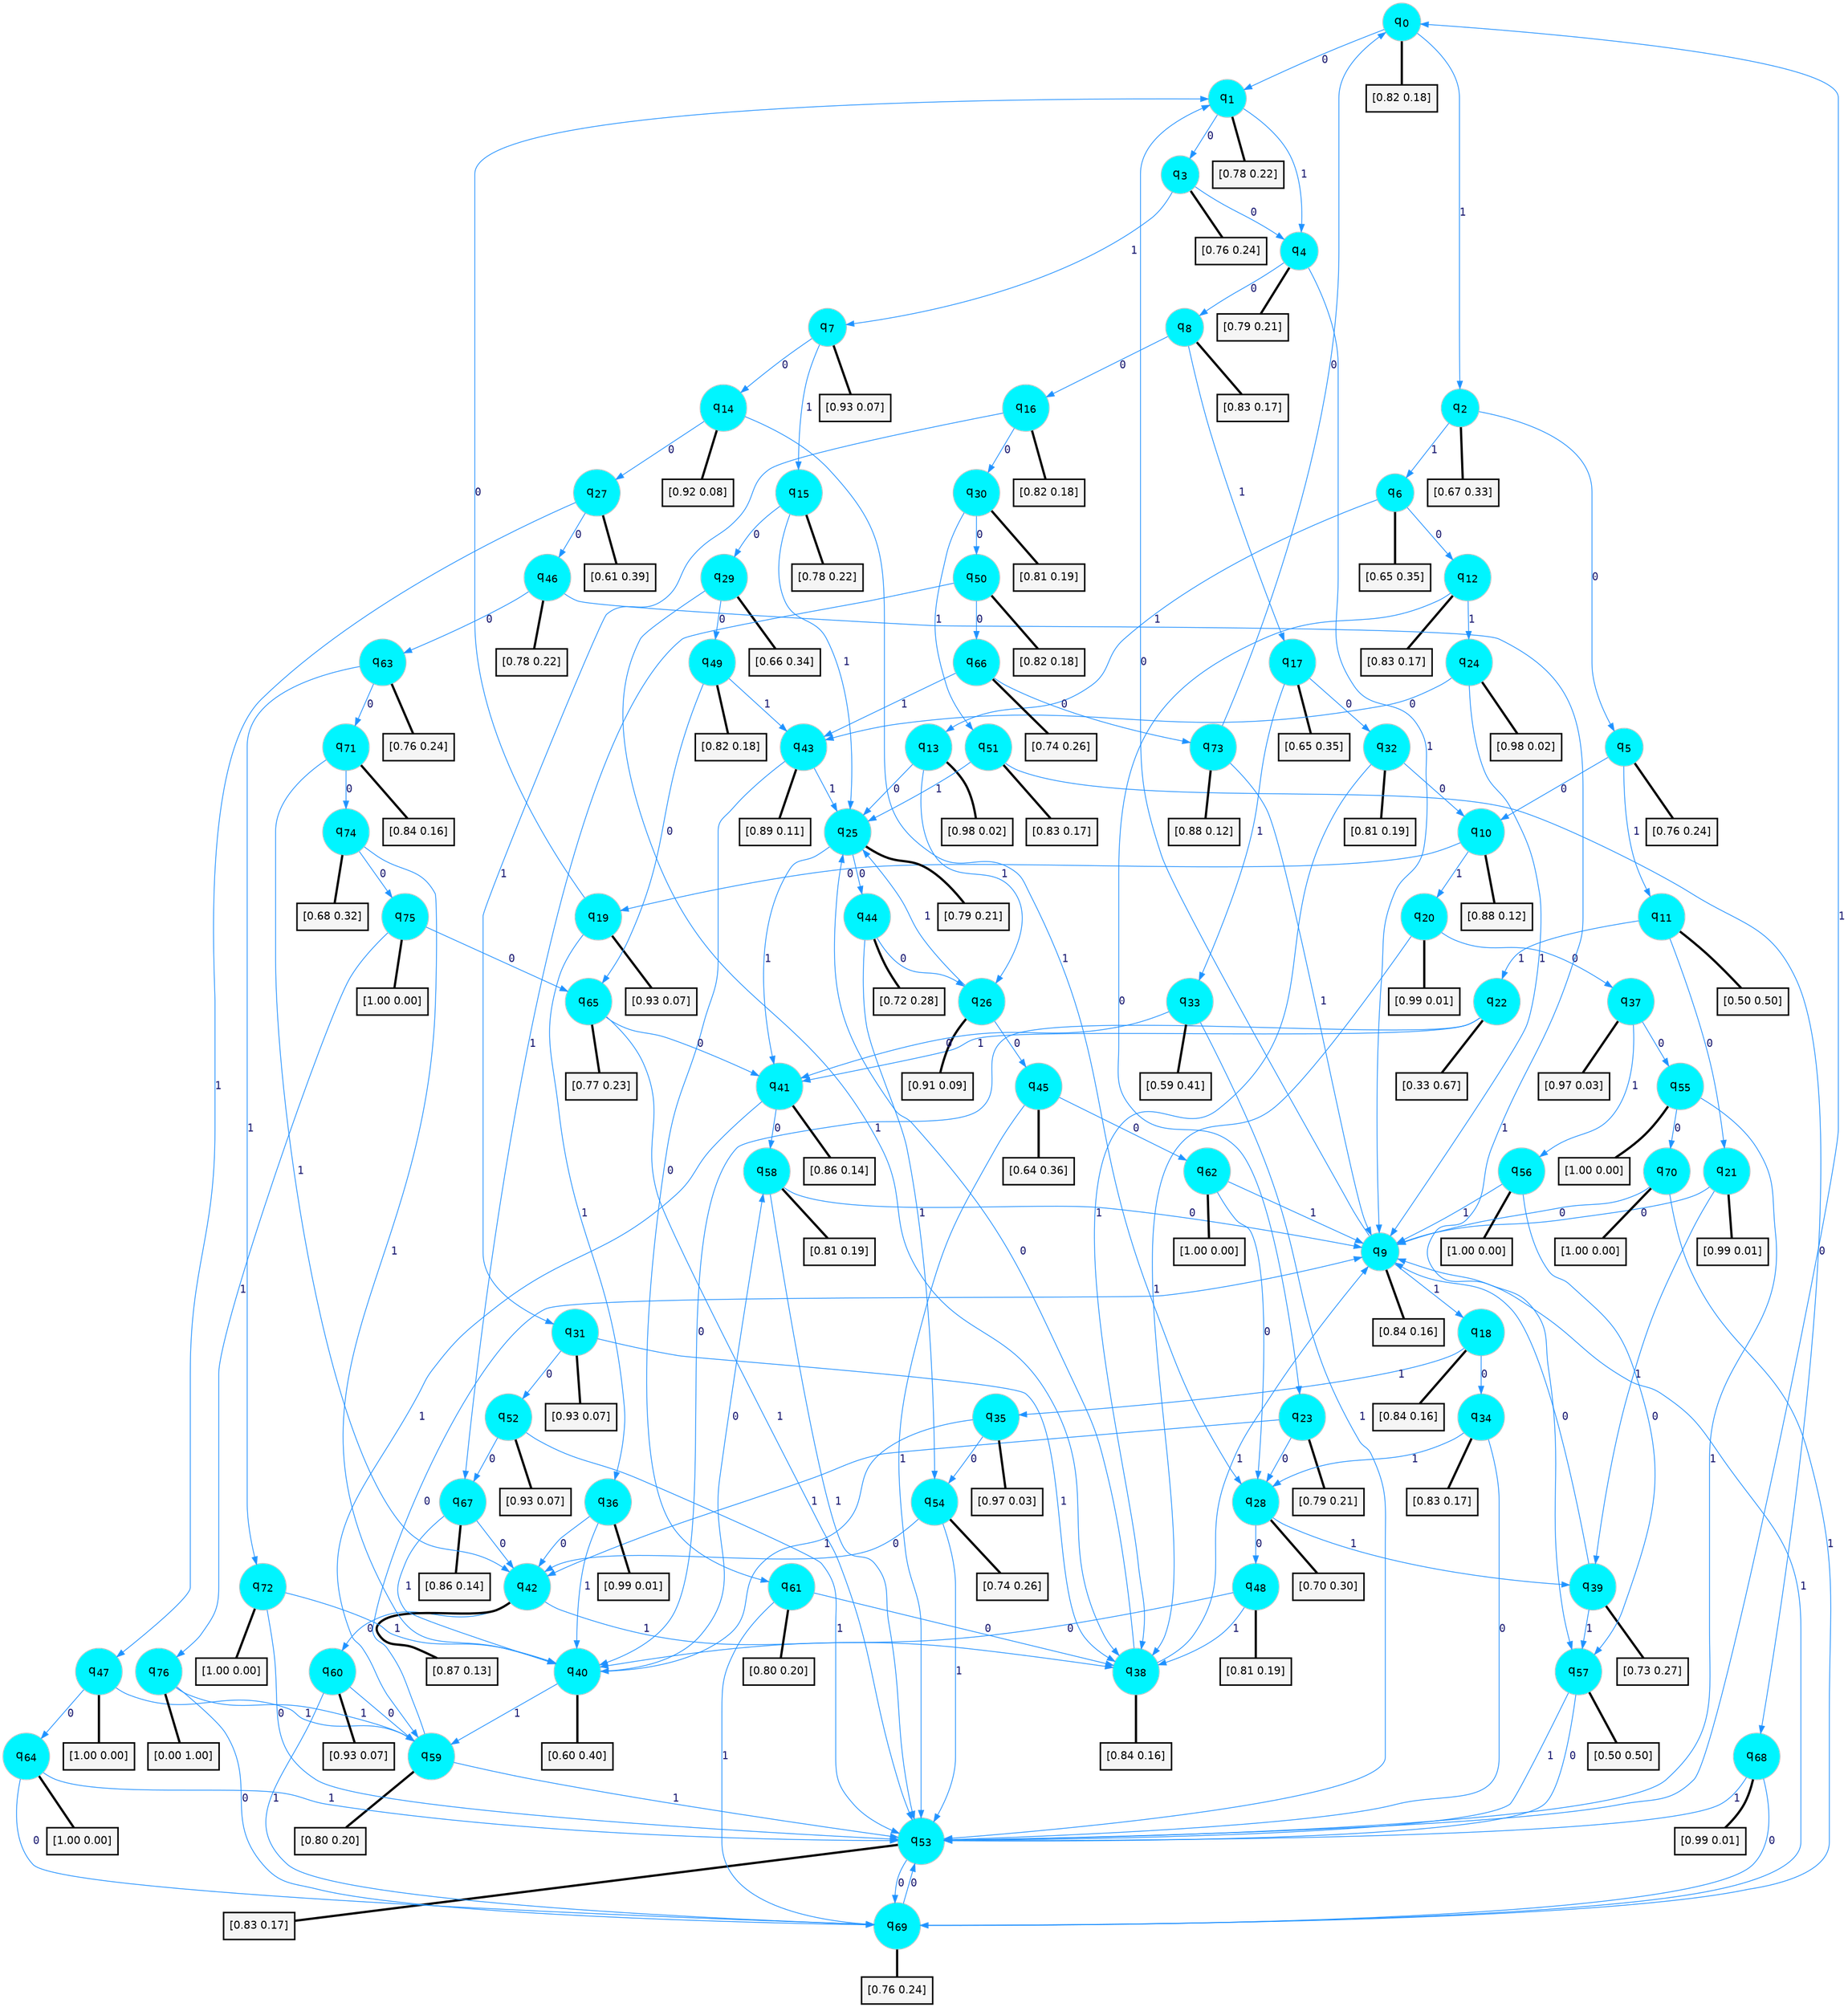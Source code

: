 digraph G {
graph [
bgcolor=transparent, dpi=300, rankdir=TD, size="40,25"];
node [
color=gray, fillcolor=turquoise1, fontcolor=black, fontname=Helvetica, fontsize=16, fontweight=bold, shape=circle, style=filled];
edge [
arrowsize=1, color=dodgerblue1, fontcolor=midnightblue, fontname=courier, fontweight=bold, penwidth=1, style=solid, weight=20];
0[label=<q<SUB>0</SUB>>];
1[label=<q<SUB>1</SUB>>];
2[label=<q<SUB>2</SUB>>];
3[label=<q<SUB>3</SUB>>];
4[label=<q<SUB>4</SUB>>];
5[label=<q<SUB>5</SUB>>];
6[label=<q<SUB>6</SUB>>];
7[label=<q<SUB>7</SUB>>];
8[label=<q<SUB>8</SUB>>];
9[label=<q<SUB>9</SUB>>];
10[label=<q<SUB>10</SUB>>];
11[label=<q<SUB>11</SUB>>];
12[label=<q<SUB>12</SUB>>];
13[label=<q<SUB>13</SUB>>];
14[label=<q<SUB>14</SUB>>];
15[label=<q<SUB>15</SUB>>];
16[label=<q<SUB>16</SUB>>];
17[label=<q<SUB>17</SUB>>];
18[label=<q<SUB>18</SUB>>];
19[label=<q<SUB>19</SUB>>];
20[label=<q<SUB>20</SUB>>];
21[label=<q<SUB>21</SUB>>];
22[label=<q<SUB>22</SUB>>];
23[label=<q<SUB>23</SUB>>];
24[label=<q<SUB>24</SUB>>];
25[label=<q<SUB>25</SUB>>];
26[label=<q<SUB>26</SUB>>];
27[label=<q<SUB>27</SUB>>];
28[label=<q<SUB>28</SUB>>];
29[label=<q<SUB>29</SUB>>];
30[label=<q<SUB>30</SUB>>];
31[label=<q<SUB>31</SUB>>];
32[label=<q<SUB>32</SUB>>];
33[label=<q<SUB>33</SUB>>];
34[label=<q<SUB>34</SUB>>];
35[label=<q<SUB>35</SUB>>];
36[label=<q<SUB>36</SUB>>];
37[label=<q<SUB>37</SUB>>];
38[label=<q<SUB>38</SUB>>];
39[label=<q<SUB>39</SUB>>];
40[label=<q<SUB>40</SUB>>];
41[label=<q<SUB>41</SUB>>];
42[label=<q<SUB>42</SUB>>];
43[label=<q<SUB>43</SUB>>];
44[label=<q<SUB>44</SUB>>];
45[label=<q<SUB>45</SUB>>];
46[label=<q<SUB>46</SUB>>];
47[label=<q<SUB>47</SUB>>];
48[label=<q<SUB>48</SUB>>];
49[label=<q<SUB>49</SUB>>];
50[label=<q<SUB>50</SUB>>];
51[label=<q<SUB>51</SUB>>];
52[label=<q<SUB>52</SUB>>];
53[label=<q<SUB>53</SUB>>];
54[label=<q<SUB>54</SUB>>];
55[label=<q<SUB>55</SUB>>];
56[label=<q<SUB>56</SUB>>];
57[label=<q<SUB>57</SUB>>];
58[label=<q<SUB>58</SUB>>];
59[label=<q<SUB>59</SUB>>];
60[label=<q<SUB>60</SUB>>];
61[label=<q<SUB>61</SUB>>];
62[label=<q<SUB>62</SUB>>];
63[label=<q<SUB>63</SUB>>];
64[label=<q<SUB>64</SUB>>];
65[label=<q<SUB>65</SUB>>];
66[label=<q<SUB>66</SUB>>];
67[label=<q<SUB>67</SUB>>];
68[label=<q<SUB>68</SUB>>];
69[label=<q<SUB>69</SUB>>];
70[label=<q<SUB>70</SUB>>];
71[label=<q<SUB>71</SUB>>];
72[label=<q<SUB>72</SUB>>];
73[label=<q<SUB>73</SUB>>];
74[label=<q<SUB>74</SUB>>];
75[label=<q<SUB>75</SUB>>];
76[label=<q<SUB>76</SUB>>];
77[label="[0.82 0.18]", shape=box,fontcolor=black, fontname=Helvetica, fontsize=14, penwidth=2, fillcolor=whitesmoke,color=black];
78[label="[0.78 0.22]", shape=box,fontcolor=black, fontname=Helvetica, fontsize=14, penwidth=2, fillcolor=whitesmoke,color=black];
79[label="[0.67 0.33]", shape=box,fontcolor=black, fontname=Helvetica, fontsize=14, penwidth=2, fillcolor=whitesmoke,color=black];
80[label="[0.76 0.24]", shape=box,fontcolor=black, fontname=Helvetica, fontsize=14, penwidth=2, fillcolor=whitesmoke,color=black];
81[label="[0.79 0.21]", shape=box,fontcolor=black, fontname=Helvetica, fontsize=14, penwidth=2, fillcolor=whitesmoke,color=black];
82[label="[0.76 0.24]", shape=box,fontcolor=black, fontname=Helvetica, fontsize=14, penwidth=2, fillcolor=whitesmoke,color=black];
83[label="[0.65 0.35]", shape=box,fontcolor=black, fontname=Helvetica, fontsize=14, penwidth=2, fillcolor=whitesmoke,color=black];
84[label="[0.93 0.07]", shape=box,fontcolor=black, fontname=Helvetica, fontsize=14, penwidth=2, fillcolor=whitesmoke,color=black];
85[label="[0.83 0.17]", shape=box,fontcolor=black, fontname=Helvetica, fontsize=14, penwidth=2, fillcolor=whitesmoke,color=black];
86[label="[0.84 0.16]", shape=box,fontcolor=black, fontname=Helvetica, fontsize=14, penwidth=2, fillcolor=whitesmoke,color=black];
87[label="[0.88 0.12]", shape=box,fontcolor=black, fontname=Helvetica, fontsize=14, penwidth=2, fillcolor=whitesmoke,color=black];
88[label="[0.50 0.50]", shape=box,fontcolor=black, fontname=Helvetica, fontsize=14, penwidth=2, fillcolor=whitesmoke,color=black];
89[label="[0.83 0.17]", shape=box,fontcolor=black, fontname=Helvetica, fontsize=14, penwidth=2, fillcolor=whitesmoke,color=black];
90[label="[0.98 0.02]", shape=box,fontcolor=black, fontname=Helvetica, fontsize=14, penwidth=2, fillcolor=whitesmoke,color=black];
91[label="[0.92 0.08]", shape=box,fontcolor=black, fontname=Helvetica, fontsize=14, penwidth=2, fillcolor=whitesmoke,color=black];
92[label="[0.78 0.22]", shape=box,fontcolor=black, fontname=Helvetica, fontsize=14, penwidth=2, fillcolor=whitesmoke,color=black];
93[label="[0.82 0.18]", shape=box,fontcolor=black, fontname=Helvetica, fontsize=14, penwidth=2, fillcolor=whitesmoke,color=black];
94[label="[0.65 0.35]", shape=box,fontcolor=black, fontname=Helvetica, fontsize=14, penwidth=2, fillcolor=whitesmoke,color=black];
95[label="[0.84 0.16]", shape=box,fontcolor=black, fontname=Helvetica, fontsize=14, penwidth=2, fillcolor=whitesmoke,color=black];
96[label="[0.93 0.07]", shape=box,fontcolor=black, fontname=Helvetica, fontsize=14, penwidth=2, fillcolor=whitesmoke,color=black];
97[label="[0.99 0.01]", shape=box,fontcolor=black, fontname=Helvetica, fontsize=14, penwidth=2, fillcolor=whitesmoke,color=black];
98[label="[0.99 0.01]", shape=box,fontcolor=black, fontname=Helvetica, fontsize=14, penwidth=2, fillcolor=whitesmoke,color=black];
99[label="[0.33 0.67]", shape=box,fontcolor=black, fontname=Helvetica, fontsize=14, penwidth=2, fillcolor=whitesmoke,color=black];
100[label="[0.79 0.21]", shape=box,fontcolor=black, fontname=Helvetica, fontsize=14, penwidth=2, fillcolor=whitesmoke,color=black];
101[label="[0.98 0.02]", shape=box,fontcolor=black, fontname=Helvetica, fontsize=14, penwidth=2, fillcolor=whitesmoke,color=black];
102[label="[0.79 0.21]", shape=box,fontcolor=black, fontname=Helvetica, fontsize=14, penwidth=2, fillcolor=whitesmoke,color=black];
103[label="[0.91 0.09]", shape=box,fontcolor=black, fontname=Helvetica, fontsize=14, penwidth=2, fillcolor=whitesmoke,color=black];
104[label="[0.61 0.39]", shape=box,fontcolor=black, fontname=Helvetica, fontsize=14, penwidth=2, fillcolor=whitesmoke,color=black];
105[label="[0.70 0.30]", shape=box,fontcolor=black, fontname=Helvetica, fontsize=14, penwidth=2, fillcolor=whitesmoke,color=black];
106[label="[0.66 0.34]", shape=box,fontcolor=black, fontname=Helvetica, fontsize=14, penwidth=2, fillcolor=whitesmoke,color=black];
107[label="[0.81 0.19]", shape=box,fontcolor=black, fontname=Helvetica, fontsize=14, penwidth=2, fillcolor=whitesmoke,color=black];
108[label="[0.93 0.07]", shape=box,fontcolor=black, fontname=Helvetica, fontsize=14, penwidth=2, fillcolor=whitesmoke,color=black];
109[label="[0.81 0.19]", shape=box,fontcolor=black, fontname=Helvetica, fontsize=14, penwidth=2, fillcolor=whitesmoke,color=black];
110[label="[0.59 0.41]", shape=box,fontcolor=black, fontname=Helvetica, fontsize=14, penwidth=2, fillcolor=whitesmoke,color=black];
111[label="[0.83 0.17]", shape=box,fontcolor=black, fontname=Helvetica, fontsize=14, penwidth=2, fillcolor=whitesmoke,color=black];
112[label="[0.97 0.03]", shape=box,fontcolor=black, fontname=Helvetica, fontsize=14, penwidth=2, fillcolor=whitesmoke,color=black];
113[label="[0.99 0.01]", shape=box,fontcolor=black, fontname=Helvetica, fontsize=14, penwidth=2, fillcolor=whitesmoke,color=black];
114[label="[0.97 0.03]", shape=box,fontcolor=black, fontname=Helvetica, fontsize=14, penwidth=2, fillcolor=whitesmoke,color=black];
115[label="[0.84 0.16]", shape=box,fontcolor=black, fontname=Helvetica, fontsize=14, penwidth=2, fillcolor=whitesmoke,color=black];
116[label="[0.73 0.27]", shape=box,fontcolor=black, fontname=Helvetica, fontsize=14, penwidth=2, fillcolor=whitesmoke,color=black];
117[label="[0.60 0.40]", shape=box,fontcolor=black, fontname=Helvetica, fontsize=14, penwidth=2, fillcolor=whitesmoke,color=black];
118[label="[0.86 0.14]", shape=box,fontcolor=black, fontname=Helvetica, fontsize=14, penwidth=2, fillcolor=whitesmoke,color=black];
119[label="[0.87 0.13]", shape=box,fontcolor=black, fontname=Helvetica, fontsize=14, penwidth=2, fillcolor=whitesmoke,color=black];
120[label="[0.89 0.11]", shape=box,fontcolor=black, fontname=Helvetica, fontsize=14, penwidth=2, fillcolor=whitesmoke,color=black];
121[label="[0.72 0.28]", shape=box,fontcolor=black, fontname=Helvetica, fontsize=14, penwidth=2, fillcolor=whitesmoke,color=black];
122[label="[0.64 0.36]", shape=box,fontcolor=black, fontname=Helvetica, fontsize=14, penwidth=2, fillcolor=whitesmoke,color=black];
123[label="[0.78 0.22]", shape=box,fontcolor=black, fontname=Helvetica, fontsize=14, penwidth=2, fillcolor=whitesmoke,color=black];
124[label="[1.00 0.00]", shape=box,fontcolor=black, fontname=Helvetica, fontsize=14, penwidth=2, fillcolor=whitesmoke,color=black];
125[label="[0.81 0.19]", shape=box,fontcolor=black, fontname=Helvetica, fontsize=14, penwidth=2, fillcolor=whitesmoke,color=black];
126[label="[0.82 0.18]", shape=box,fontcolor=black, fontname=Helvetica, fontsize=14, penwidth=2, fillcolor=whitesmoke,color=black];
127[label="[0.82 0.18]", shape=box,fontcolor=black, fontname=Helvetica, fontsize=14, penwidth=2, fillcolor=whitesmoke,color=black];
128[label="[0.83 0.17]", shape=box,fontcolor=black, fontname=Helvetica, fontsize=14, penwidth=2, fillcolor=whitesmoke,color=black];
129[label="[0.93 0.07]", shape=box,fontcolor=black, fontname=Helvetica, fontsize=14, penwidth=2, fillcolor=whitesmoke,color=black];
130[label="[0.83 0.17]", shape=box,fontcolor=black, fontname=Helvetica, fontsize=14, penwidth=2, fillcolor=whitesmoke,color=black];
131[label="[0.74 0.26]", shape=box,fontcolor=black, fontname=Helvetica, fontsize=14, penwidth=2, fillcolor=whitesmoke,color=black];
132[label="[1.00 0.00]", shape=box,fontcolor=black, fontname=Helvetica, fontsize=14, penwidth=2, fillcolor=whitesmoke,color=black];
133[label="[1.00 0.00]", shape=box,fontcolor=black, fontname=Helvetica, fontsize=14, penwidth=2, fillcolor=whitesmoke,color=black];
134[label="[0.50 0.50]", shape=box,fontcolor=black, fontname=Helvetica, fontsize=14, penwidth=2, fillcolor=whitesmoke,color=black];
135[label="[0.81 0.19]", shape=box,fontcolor=black, fontname=Helvetica, fontsize=14, penwidth=2, fillcolor=whitesmoke,color=black];
136[label="[0.80 0.20]", shape=box,fontcolor=black, fontname=Helvetica, fontsize=14, penwidth=2, fillcolor=whitesmoke,color=black];
137[label="[0.93 0.07]", shape=box,fontcolor=black, fontname=Helvetica, fontsize=14, penwidth=2, fillcolor=whitesmoke,color=black];
138[label="[0.80 0.20]", shape=box,fontcolor=black, fontname=Helvetica, fontsize=14, penwidth=2, fillcolor=whitesmoke,color=black];
139[label="[1.00 0.00]", shape=box,fontcolor=black, fontname=Helvetica, fontsize=14, penwidth=2, fillcolor=whitesmoke,color=black];
140[label="[0.76 0.24]", shape=box,fontcolor=black, fontname=Helvetica, fontsize=14, penwidth=2, fillcolor=whitesmoke,color=black];
141[label="[1.00 0.00]", shape=box,fontcolor=black, fontname=Helvetica, fontsize=14, penwidth=2, fillcolor=whitesmoke,color=black];
142[label="[0.77 0.23]", shape=box,fontcolor=black, fontname=Helvetica, fontsize=14, penwidth=2, fillcolor=whitesmoke,color=black];
143[label="[0.74 0.26]", shape=box,fontcolor=black, fontname=Helvetica, fontsize=14, penwidth=2, fillcolor=whitesmoke,color=black];
144[label="[0.86 0.14]", shape=box,fontcolor=black, fontname=Helvetica, fontsize=14, penwidth=2, fillcolor=whitesmoke,color=black];
145[label="[0.99 0.01]", shape=box,fontcolor=black, fontname=Helvetica, fontsize=14, penwidth=2, fillcolor=whitesmoke,color=black];
146[label="[0.76 0.24]", shape=box,fontcolor=black, fontname=Helvetica, fontsize=14, penwidth=2, fillcolor=whitesmoke,color=black];
147[label="[1.00 0.00]", shape=box,fontcolor=black, fontname=Helvetica, fontsize=14, penwidth=2, fillcolor=whitesmoke,color=black];
148[label="[0.84 0.16]", shape=box,fontcolor=black, fontname=Helvetica, fontsize=14, penwidth=2, fillcolor=whitesmoke,color=black];
149[label="[1.00 0.00]", shape=box,fontcolor=black, fontname=Helvetica, fontsize=14, penwidth=2, fillcolor=whitesmoke,color=black];
150[label="[0.88 0.12]", shape=box,fontcolor=black, fontname=Helvetica, fontsize=14, penwidth=2, fillcolor=whitesmoke,color=black];
151[label="[0.68 0.32]", shape=box,fontcolor=black, fontname=Helvetica, fontsize=14, penwidth=2, fillcolor=whitesmoke,color=black];
152[label="[1.00 0.00]", shape=box,fontcolor=black, fontname=Helvetica, fontsize=14, penwidth=2, fillcolor=whitesmoke,color=black];
153[label="[0.00 1.00]", shape=box,fontcolor=black, fontname=Helvetica, fontsize=14, penwidth=2, fillcolor=whitesmoke,color=black];
0->1 [label=0];
0->2 [label=1];
0->77 [arrowhead=none, penwidth=3,color=black];
1->3 [label=0];
1->4 [label=1];
1->78 [arrowhead=none, penwidth=3,color=black];
2->5 [label=0];
2->6 [label=1];
2->79 [arrowhead=none, penwidth=3,color=black];
3->4 [label=0];
3->7 [label=1];
3->80 [arrowhead=none, penwidth=3,color=black];
4->8 [label=0];
4->9 [label=1];
4->81 [arrowhead=none, penwidth=3,color=black];
5->10 [label=0];
5->11 [label=1];
5->82 [arrowhead=none, penwidth=3,color=black];
6->12 [label=0];
6->13 [label=1];
6->83 [arrowhead=none, penwidth=3,color=black];
7->14 [label=0];
7->15 [label=1];
7->84 [arrowhead=none, penwidth=3,color=black];
8->16 [label=0];
8->17 [label=1];
8->85 [arrowhead=none, penwidth=3,color=black];
9->1 [label=0];
9->18 [label=1];
9->86 [arrowhead=none, penwidth=3,color=black];
10->19 [label=0];
10->20 [label=1];
10->87 [arrowhead=none, penwidth=3,color=black];
11->21 [label=0];
11->22 [label=1];
11->88 [arrowhead=none, penwidth=3,color=black];
12->23 [label=0];
12->24 [label=1];
12->89 [arrowhead=none, penwidth=3,color=black];
13->25 [label=0];
13->26 [label=1];
13->90 [arrowhead=none, penwidth=3,color=black];
14->27 [label=0];
14->28 [label=1];
14->91 [arrowhead=none, penwidth=3,color=black];
15->29 [label=0];
15->25 [label=1];
15->92 [arrowhead=none, penwidth=3,color=black];
16->30 [label=0];
16->31 [label=1];
16->93 [arrowhead=none, penwidth=3,color=black];
17->32 [label=0];
17->33 [label=1];
17->94 [arrowhead=none, penwidth=3,color=black];
18->34 [label=0];
18->35 [label=1];
18->95 [arrowhead=none, penwidth=3,color=black];
19->1 [label=0];
19->36 [label=1];
19->96 [arrowhead=none, penwidth=3,color=black];
20->37 [label=0];
20->38 [label=1];
20->97 [arrowhead=none, penwidth=3,color=black];
21->9 [label=0];
21->39 [label=1];
21->98 [arrowhead=none, penwidth=3,color=black];
22->40 [label=0];
22->41 [label=1];
22->99 [arrowhead=none, penwidth=3,color=black];
23->28 [label=0];
23->42 [label=1];
23->100 [arrowhead=none, penwidth=3,color=black];
24->43 [label=0];
24->9 [label=1];
24->101 [arrowhead=none, penwidth=3,color=black];
25->44 [label=0];
25->41 [label=1];
25->102 [arrowhead=none, penwidth=3,color=black];
26->45 [label=0];
26->25 [label=1];
26->103 [arrowhead=none, penwidth=3,color=black];
27->46 [label=0];
27->47 [label=1];
27->104 [arrowhead=none, penwidth=3,color=black];
28->48 [label=0];
28->39 [label=1];
28->105 [arrowhead=none, penwidth=3,color=black];
29->49 [label=0];
29->38 [label=1];
29->106 [arrowhead=none, penwidth=3,color=black];
30->50 [label=0];
30->51 [label=1];
30->107 [arrowhead=none, penwidth=3,color=black];
31->52 [label=0];
31->38 [label=1];
31->108 [arrowhead=none, penwidth=3,color=black];
32->10 [label=0];
32->38 [label=1];
32->109 [arrowhead=none, penwidth=3,color=black];
33->41 [label=0];
33->53 [label=1];
33->110 [arrowhead=none, penwidth=3,color=black];
34->53 [label=0];
34->28 [label=1];
34->111 [arrowhead=none, penwidth=3,color=black];
35->54 [label=0];
35->40 [label=1];
35->112 [arrowhead=none, penwidth=3,color=black];
36->42 [label=0];
36->40 [label=1];
36->113 [arrowhead=none, penwidth=3,color=black];
37->55 [label=0];
37->56 [label=1];
37->114 [arrowhead=none, penwidth=3,color=black];
38->25 [label=0];
38->9 [label=1];
38->115 [arrowhead=none, penwidth=3,color=black];
39->9 [label=0];
39->57 [label=1];
39->116 [arrowhead=none, penwidth=3,color=black];
40->58 [label=0];
40->59 [label=1];
40->117 [arrowhead=none, penwidth=3,color=black];
41->58 [label=0];
41->59 [label=1];
41->118 [arrowhead=none, penwidth=3,color=black];
42->60 [label=0];
42->38 [label=1];
42->119 [arrowhead=none, penwidth=3,color=black];
43->61 [label=0];
43->25 [label=1];
43->120 [arrowhead=none, penwidth=3,color=black];
44->26 [label=0];
44->54 [label=1];
44->121 [arrowhead=none, penwidth=3,color=black];
45->62 [label=0];
45->53 [label=1];
45->122 [arrowhead=none, penwidth=3,color=black];
46->63 [label=0];
46->57 [label=1];
46->123 [arrowhead=none, penwidth=3,color=black];
47->64 [label=0];
47->59 [label=1];
47->124 [arrowhead=none, penwidth=3,color=black];
48->40 [label=0];
48->38 [label=1];
48->125 [arrowhead=none, penwidth=3,color=black];
49->65 [label=0];
49->43 [label=1];
49->126 [arrowhead=none, penwidth=3,color=black];
50->66 [label=0];
50->67 [label=1];
50->127 [arrowhead=none, penwidth=3,color=black];
51->68 [label=0];
51->25 [label=1];
51->128 [arrowhead=none, penwidth=3,color=black];
52->67 [label=0];
52->53 [label=1];
52->129 [arrowhead=none, penwidth=3,color=black];
53->69 [label=0];
53->0 [label=1];
53->130 [arrowhead=none, penwidth=3,color=black];
54->42 [label=0];
54->53 [label=1];
54->131 [arrowhead=none, penwidth=3,color=black];
55->70 [label=0];
55->53 [label=1];
55->132 [arrowhead=none, penwidth=3,color=black];
56->57 [label=0];
56->9 [label=1];
56->133 [arrowhead=none, penwidth=3,color=black];
57->53 [label=0];
57->53 [label=1];
57->134 [arrowhead=none, penwidth=3,color=black];
58->9 [label=0];
58->53 [label=1];
58->135 [arrowhead=none, penwidth=3,color=black];
59->9 [label=0];
59->53 [label=1];
59->136 [arrowhead=none, penwidth=3,color=black];
60->59 [label=0];
60->69 [label=1];
60->137 [arrowhead=none, penwidth=3,color=black];
61->38 [label=0];
61->69 [label=1];
61->138 [arrowhead=none, penwidth=3,color=black];
62->28 [label=0];
62->9 [label=1];
62->139 [arrowhead=none, penwidth=3,color=black];
63->71 [label=0];
63->72 [label=1];
63->140 [arrowhead=none, penwidth=3,color=black];
64->69 [label=0];
64->53 [label=1];
64->141 [arrowhead=none, penwidth=3,color=black];
65->41 [label=0];
65->53 [label=1];
65->142 [arrowhead=none, penwidth=3,color=black];
66->73 [label=0];
66->43 [label=1];
66->143 [arrowhead=none, penwidth=3,color=black];
67->42 [label=0];
67->40 [label=1];
67->144 [arrowhead=none, penwidth=3,color=black];
68->69 [label=0];
68->53 [label=1];
68->145 [arrowhead=none, penwidth=3,color=black];
69->53 [label=0];
69->9 [label=1];
69->146 [arrowhead=none, penwidth=3,color=black];
70->9 [label=0];
70->69 [label=1];
70->147 [arrowhead=none, penwidth=3,color=black];
71->74 [label=0];
71->42 [label=1];
71->148 [arrowhead=none, penwidth=3,color=black];
72->53 [label=0];
72->40 [label=1];
72->149 [arrowhead=none, penwidth=3,color=black];
73->0 [label=0];
73->9 [label=1];
73->150 [arrowhead=none, penwidth=3,color=black];
74->75 [label=0];
74->40 [label=1];
74->151 [arrowhead=none, penwidth=3,color=black];
75->65 [label=0];
75->76 [label=1];
75->152 [arrowhead=none, penwidth=3,color=black];
76->69 [label=0];
76->59 [label=1];
76->153 [arrowhead=none, penwidth=3,color=black];
}
